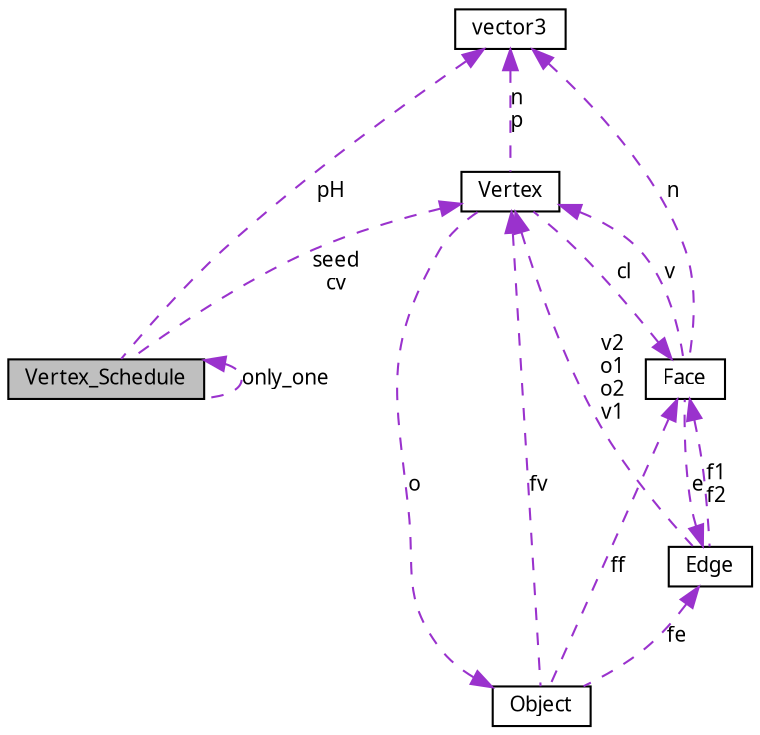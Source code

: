digraph G
{
  edge [fontname="FreeSans.ttf",fontsize=10,labelfontname="FreeSans.ttf",labelfontsize=10];
  node [fontname="FreeSans.ttf",fontsize=10,shape=record];
  Node1 [label="Vertex_Schedule",height=0.2,width=0.4,color="black", fillcolor="grey75", style="filled" fontcolor="black"];
  Node2 -> Node1 [dir=back,color="darkorchid3",fontsize=10,style="dashed",label="seed\ncv",fontname="FreeSans.ttf"];
  Node2 [label="Vertex",height=0.2,width=0.4,color="black", fillcolor="white", style="filled",URL="$classVertex.html"];
  Node3 -> Node2 [dir=back,color="darkorchid3",fontsize=10,style="dashed",label="n\np",fontname="FreeSans.ttf"];
  Node3 [label="vector3",height=0.2,width=0.4,color="black", fillcolor="white", style="filled",URL="$structvector3.html"];
  Node4 -> Node2 [dir=back,color="darkorchid3",fontsize=10,style="dashed",label="cl",fontname="FreeSans.ttf"];
  Node4 [label="Face",height=0.2,width=0.4,color="black", fillcolor="white", style="filled",URL="$classFace.html"];
  Node2 -> Node4 [dir=back,color="darkorchid3",fontsize=10,style="dashed",label="v",fontname="FreeSans.ttf"];
  Node3 -> Node4 [dir=back,color="darkorchid3",fontsize=10,style="dashed",label="n",fontname="FreeSans.ttf"];
  Node6 -> Node4 [dir=back,color="darkorchid3",fontsize=10,style="dashed",label="e",fontname="FreeSans.ttf"];
  Node6 [label="Edge",height=0.2,width=0.4,color="black", fillcolor="white", style="filled",URL="$classEdge.html"];
  Node2 -> Node6 [dir=back,color="darkorchid3",fontsize=10,style="dashed",label="v2\no1\no2\nv1",fontname="FreeSans.ttf"];
  Node4 -> Node6 [dir=back,color="darkorchid3",fontsize=10,style="dashed",label="f1\nf2",fontname="FreeSans.ttf"];
  Node5 -> Node2 [dir=back,color="darkorchid3",fontsize=10,style="dashed",label="o",fontname="FreeSans.ttf"];
  Node5 [label="Object",height=0.2,width=0.4,color="black", fillcolor="white", style="filled",URL="$classObject.html"];
  Node2 -> Node5 [dir=back,color="darkorchid3",fontsize=10,style="dashed",label="fv",fontname="FreeSans.ttf"];
  Node6 -> Node5 [dir=back,color="darkorchid3",fontsize=10,style="dashed",label="fe",fontname="FreeSans.ttf"];
  Node4 -> Node5 [dir=back,color="darkorchid3",fontsize=10,style="dashed",label="ff",fontname="FreeSans.ttf"];
  Node1 -> Node1 [dir=back,color="darkorchid3",fontsize=10,style="dashed",label="only_one",fontname="FreeSans.ttf"];
  Node3 -> Node1 [dir=back,color="darkorchid3",fontsize=10,style="dashed",label="pH",fontname="FreeSans.ttf"];
}
